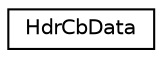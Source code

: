 digraph "Graphical Class Hierarchy"
{
  edge [fontname="Helvetica",fontsize="10",labelfontname="Helvetica",labelfontsize="10"];
  node [fontname="Helvetica",fontsize="10",shape=record];
  rankdir="LR";
  Node0 [label="HdrCbData",height=0.2,width=0.4,color="black", fillcolor="white", style="filled",URL="$struct_hdr_cb_data.html"];
}
